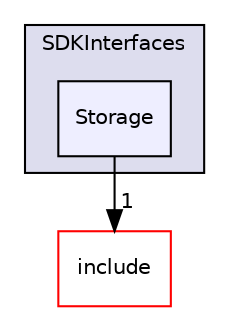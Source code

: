 digraph "/workplace/avs-device-sdk/AVSCommon/SDKInterfaces/test/AVSCommon/SDKInterfaces/Storage" {
  compound=true
  node [ fontsize="10", fontname="Helvetica"];
  edge [ labelfontsize="10", labelfontname="Helvetica"];
  subgraph clusterdir_fd08e2d492364730d424f6256176d09b {
    graph [ bgcolor="#ddddee", pencolor="black", label="SDKInterfaces" fontname="Helvetica", fontsize="10", URL="dir_fd08e2d492364730d424f6256176d09b.html"]
  dir_ebc2480d1294204939d3fe96f62702f5 [shape=box, label="Storage", style="filled", fillcolor="#eeeeff", pencolor="black", URL="dir_ebc2480d1294204939d3fe96f62702f5.html"];
  }
  dir_17341252d14ec499eb3e1f7903ffcdf5 [shape=box label="include" fillcolor="white" style="filled" color="red" URL="dir_17341252d14ec499eb3e1f7903ffcdf5.html"];
  dir_ebc2480d1294204939d3fe96f62702f5->dir_17341252d14ec499eb3e1f7903ffcdf5 [headlabel="1", labeldistance=1.5 headhref="dir_000078_000070.html"];
}
